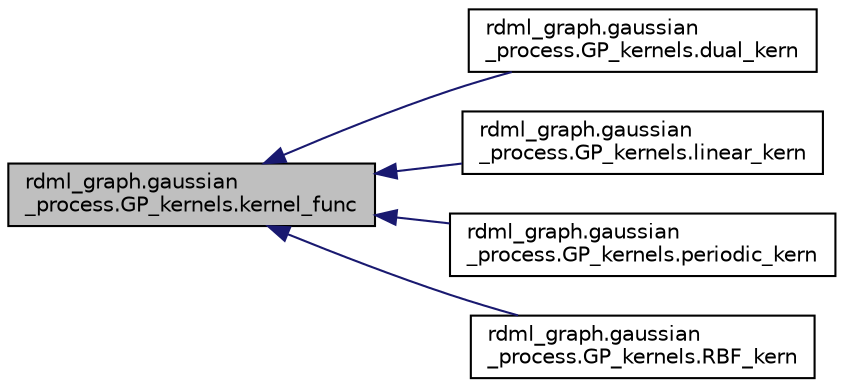 digraph "rdml_graph.gaussian_process.GP_kernels.kernel_func"
{
 // LATEX_PDF_SIZE
  edge [fontname="Helvetica",fontsize="10",labelfontname="Helvetica",labelfontsize="10"];
  node [fontname="Helvetica",fontsize="10",shape=record];
  rankdir="LR";
  Node1 [label="rdml_graph.gaussian\l_process.GP_kernels.kernel_func",height=0.2,width=0.4,color="black", fillcolor="grey75", style="filled", fontcolor="black",tooltip="Base kernel function class."];
  Node1 -> Node2 [dir="back",color="midnightblue",fontsize="10",style="solid",fontname="Helvetica"];
  Node2 [label="rdml_graph.gaussian\l_process.GP_kernels.dual_kern",height=0.2,width=0.4,color="black", fillcolor="white", style="filled",URL="$classrdml__graph_1_1gaussian__process_1_1GP__kernels_1_1dual__kern.html",tooltip="kernel function class to handle adding or multiplying kernel functions together."];
  Node1 -> Node3 [dir="back",color="midnightblue",fontsize="10",style="solid",fontname="Helvetica"];
  Node3 [label="rdml_graph.gaussian\l_process.GP_kernels.linear_kern",height=0.2,width=0.4,color="black", fillcolor="white", style="filled",URL="$classrdml__graph_1_1gaussian__process_1_1GP__kernels_1_1linear__kern.html",tooltip="linear_kern A linear kernel for gaussian processes"];
  Node1 -> Node4 [dir="back",color="midnightblue",fontsize="10",style="solid",fontname="Helvetica"];
  Node4 [label="rdml_graph.gaussian\l_process.GP_kernels.periodic_kern",height=0.2,width=0.4,color="black", fillcolor="white", style="filled",URL="$classrdml__graph_1_1gaussian__process_1_1GP__kernels_1_1periodic__kern.html",tooltip="periodic_kern A periodic kernel for gaussian processes"];
  Node1 -> Node5 [dir="back",color="midnightblue",fontsize="10",style="solid",fontname="Helvetica"];
  Node5 [label="rdml_graph.gaussian\l_process.GP_kernels.RBF_kern",height=0.2,width=0.4,color="black", fillcolor="white", style="filled",URL="$classrdml__graph_1_1gaussian__process_1_1GP__kernels_1_1RBF__kern.html",tooltip="RBF_kern Radial basis function for two points."];
}
